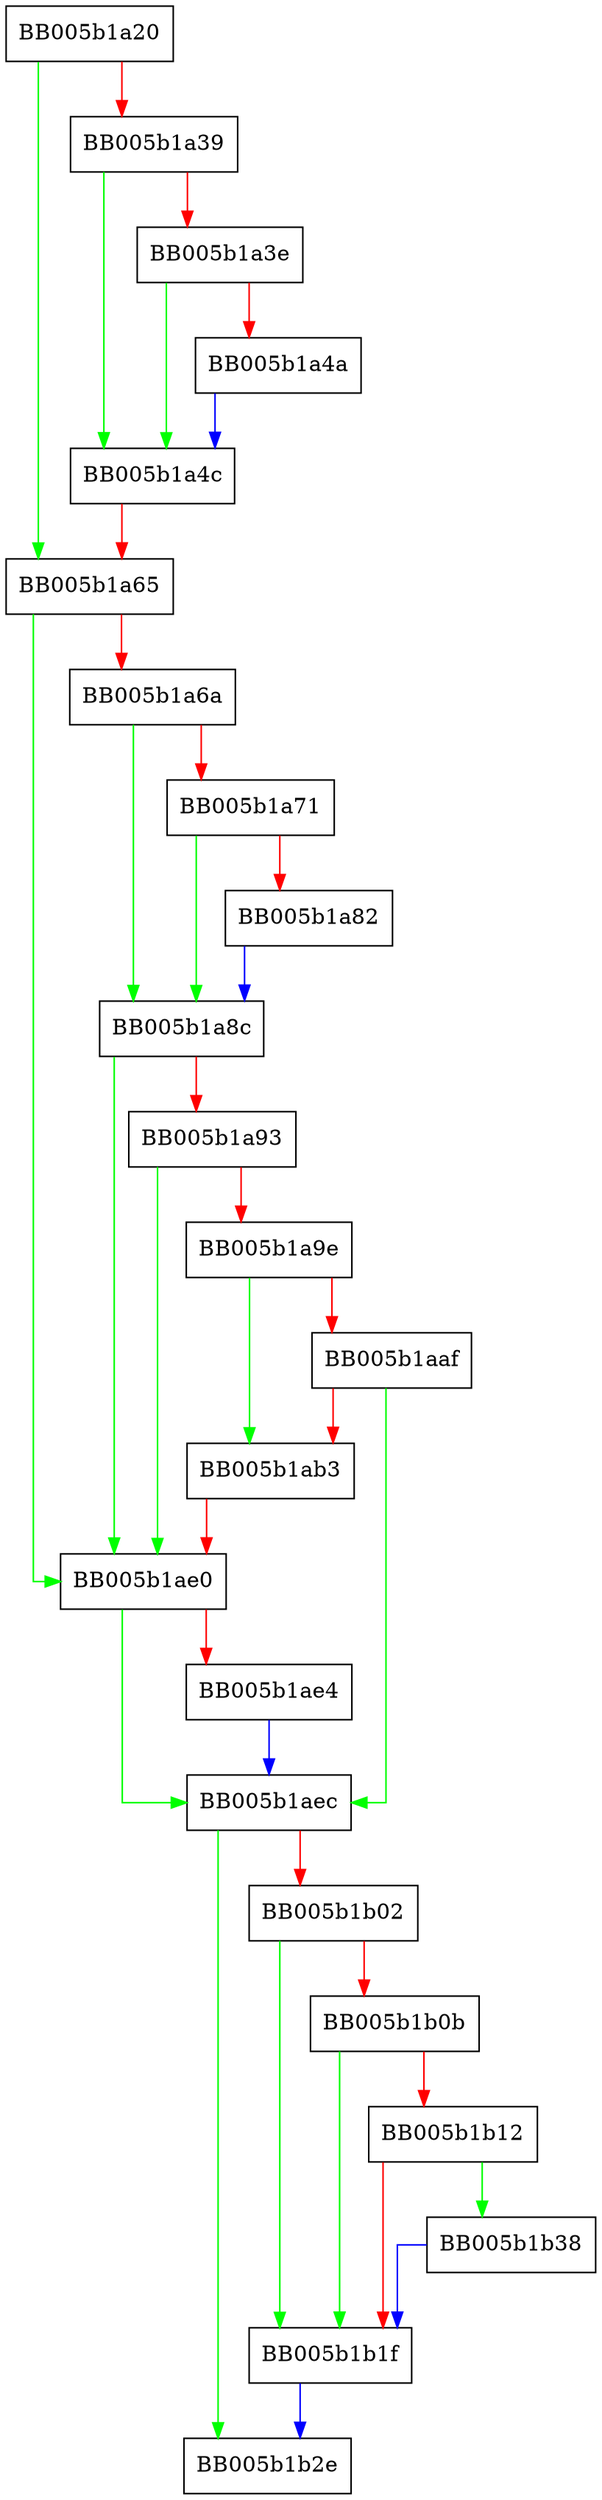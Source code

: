 digraph evp_md_ctx_clear_digest {
  node [shape="box"];
  graph [splines=ortho];
  BB005b1a20 -> BB005b1a65 [color="green"];
  BB005b1a20 -> BB005b1a39 [color="red"];
  BB005b1a39 -> BB005b1a4c [color="green"];
  BB005b1a39 -> BB005b1a3e [color="red"];
  BB005b1a3e -> BB005b1a4c [color="green"];
  BB005b1a3e -> BB005b1a4a [color="red"];
  BB005b1a4a -> BB005b1a4c [color="blue"];
  BB005b1a4c -> BB005b1a65 [color="red"];
  BB005b1a65 -> BB005b1ae0 [color="green"];
  BB005b1a65 -> BB005b1a6a [color="red"];
  BB005b1a6a -> BB005b1a8c [color="green"];
  BB005b1a6a -> BB005b1a71 [color="red"];
  BB005b1a71 -> BB005b1a8c [color="green"];
  BB005b1a71 -> BB005b1a82 [color="red"];
  BB005b1a82 -> BB005b1a8c [color="blue"];
  BB005b1a8c -> BB005b1ae0 [color="green"];
  BB005b1a8c -> BB005b1a93 [color="red"];
  BB005b1a93 -> BB005b1ae0 [color="green"];
  BB005b1a93 -> BB005b1a9e [color="red"];
  BB005b1a9e -> BB005b1ab3 [color="green"];
  BB005b1a9e -> BB005b1aaf [color="red"];
  BB005b1aaf -> BB005b1aec [color="green"];
  BB005b1aaf -> BB005b1ab3 [color="red"];
  BB005b1ab3 -> BB005b1ae0 [color="red"];
  BB005b1ae0 -> BB005b1aec [color="green"];
  BB005b1ae0 -> BB005b1ae4 [color="red"];
  BB005b1ae4 -> BB005b1aec [color="blue"];
  BB005b1aec -> BB005b1b2e [color="green"];
  BB005b1aec -> BB005b1b02 [color="red"];
  BB005b1b02 -> BB005b1b1f [color="green"];
  BB005b1b02 -> BB005b1b0b [color="red"];
  BB005b1b0b -> BB005b1b1f [color="green"];
  BB005b1b0b -> BB005b1b12 [color="red"];
  BB005b1b12 -> BB005b1b38 [color="green"];
  BB005b1b12 -> BB005b1b1f [color="red"];
  BB005b1b1f -> BB005b1b2e [color="blue"];
  BB005b1b38 -> BB005b1b1f [color="blue"];
}
